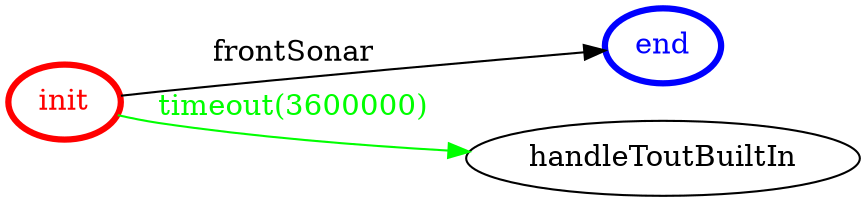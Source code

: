 /*
*
* A GraphViz DOT FSM description 
* Please use a GraphViz visualizer (like http://www.webgraphviz.com)
*  
*/

digraph finite_state_machine {
	rankdir=LR
	size="8,5"
	
	init [ color = red ][ fontcolor = red ][ penwidth = 3 ]
	end [ color = blue ][ fontcolor = blue ][ penwidth = 3 ]
	
	init -> handleToutBuiltIn [ label = "timeout(3600000)" ][ color = green ][ fontcolor = green ]
	init -> end [ label = "frontSonar" ][ color = black ][ fontcolor = black ]
}
